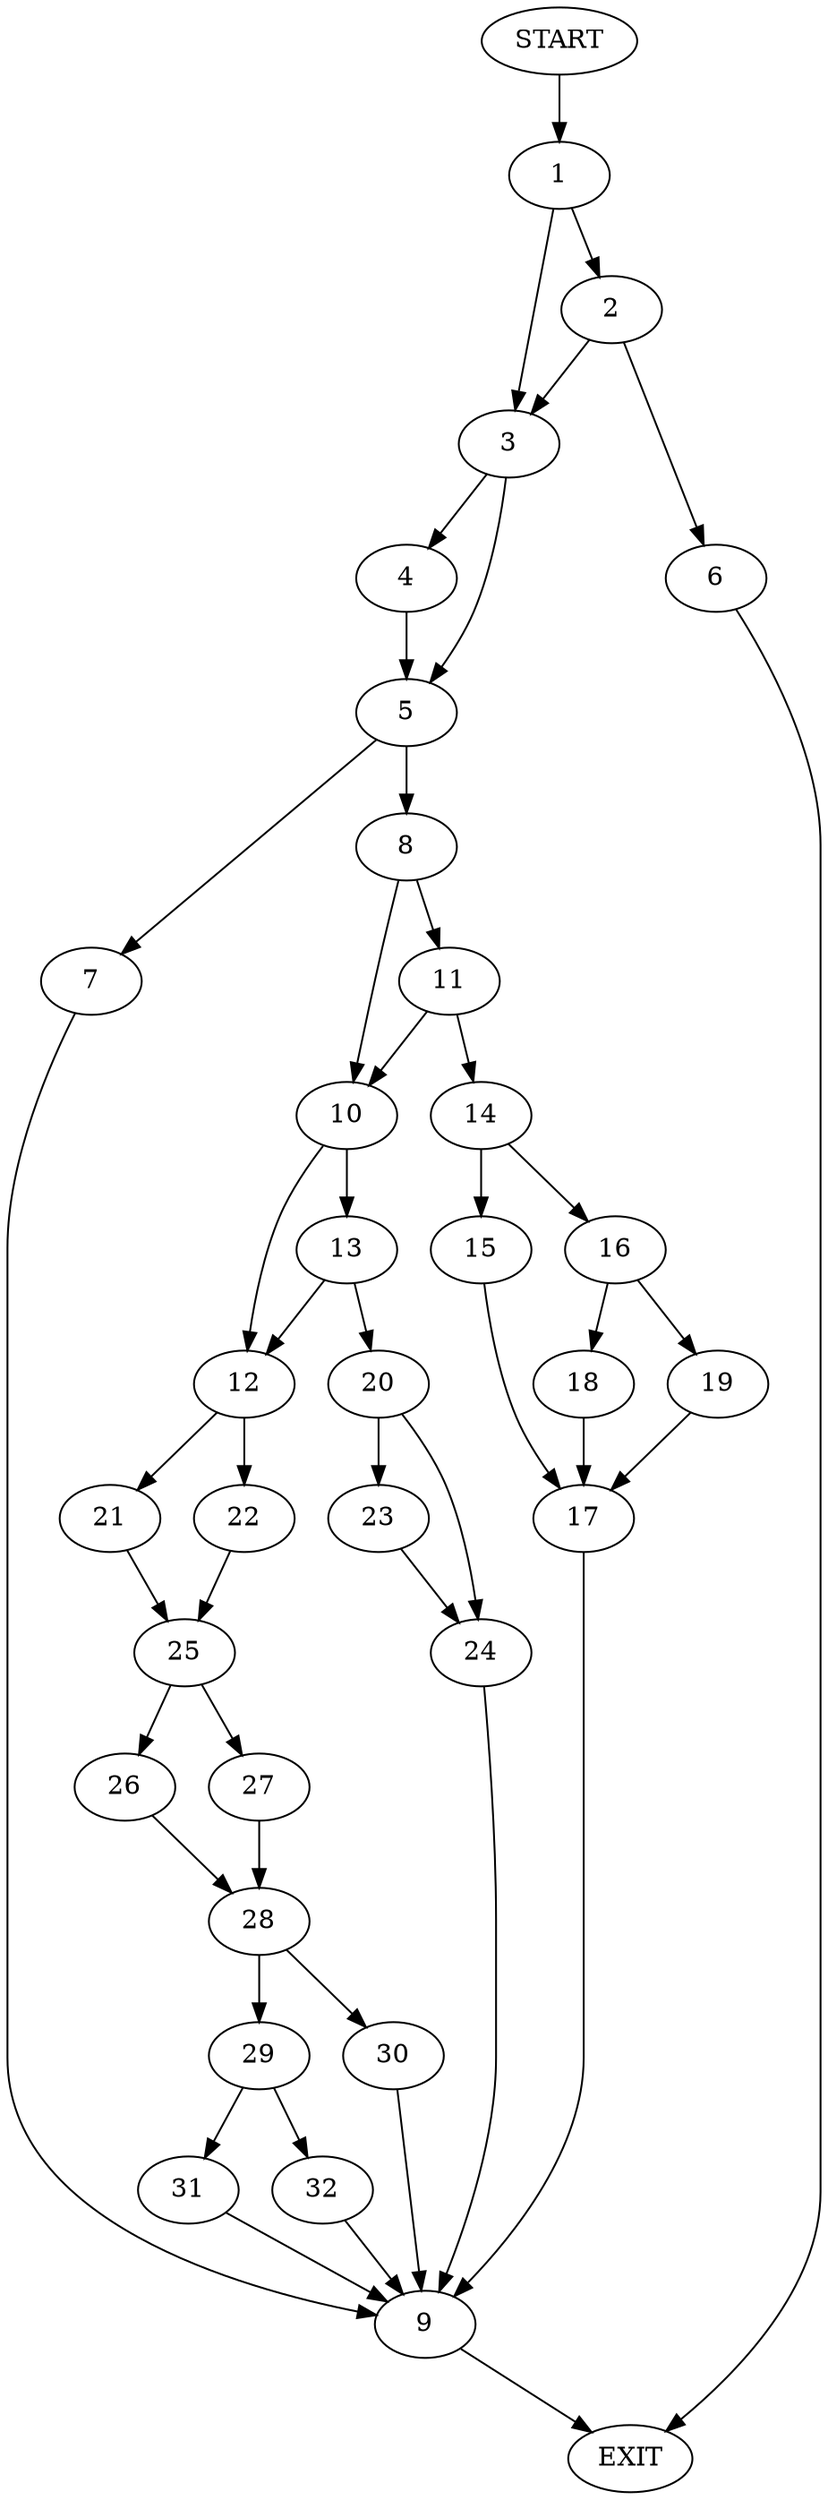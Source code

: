 digraph {
0 [label="START"]
33 [label="EXIT"]
0 -> 1
1 -> 2
1 -> 3
3 -> 4
3 -> 5
2 -> 3
2 -> 6
6 -> 33
4 -> 5
5 -> 7
5 -> 8
7 -> 9
8 -> 10
8 -> 11
9 -> 33
10 -> 12
10 -> 13
11 -> 10
11 -> 14
14 -> 15
14 -> 16
15 -> 17
16 -> 18
16 -> 19
17 -> 9
18 -> 17
19 -> 17
13 -> 20
13 -> 12
12 -> 21
12 -> 22
20 -> 23
20 -> 24
23 -> 24
24 -> 9
22 -> 25
21 -> 25
25 -> 26
25 -> 27
26 -> 28
27 -> 28
28 -> 29
28 -> 30
29 -> 31
29 -> 32
30 -> 9
31 -> 9
32 -> 9
}

